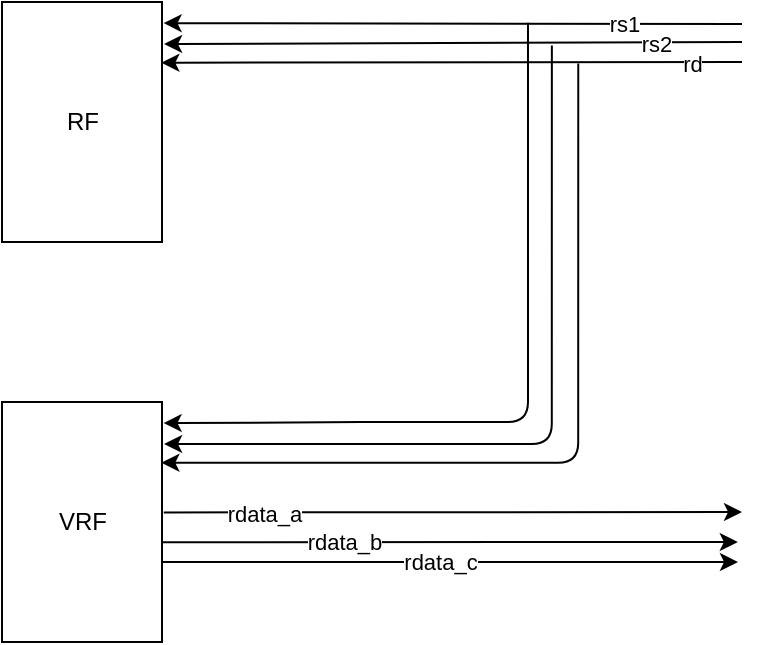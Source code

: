 <mxfile>
    <diagram id="N9JyNn_uKFVy7AtVER5D" name="Page-1">
        <mxGraphModel dx="732" dy="533" grid="1" gridSize="10" guides="1" tooltips="1" connect="1" arrows="1" fold="1" page="1" pageScale="1" pageWidth="850" pageHeight="1100" math="0" shadow="0">
            <root>
                <mxCell id="0"/>
                <mxCell id="1" parent="0"/>
                <mxCell id="10" value="VRF" style="externalPins=0;recursiveResize=0;shadow=0;dashed=0;align=center;html=1;strokeWidth=1;shape=mxgraph.rtl.abstract.entity;container=1;collapsible=0;kind=sequential;drawPins=0;left=3;right=2;bottom=0;top=0;" vertex="1" parent="1">
                    <mxGeometry x="170" y="710" width="80" height="120" as="geometry"/>
                </mxCell>
                <mxCell id="11" value="" style="endArrow=classic;html=1;entryX=1.01;entryY=0.088;entryDx=0;entryDy=0;entryPerimeter=0;exitX=0.63;exitY=-0.48;exitDx=0;exitDy=0;exitPerimeter=0;edgeStyle=orthogonalEdgeStyle;" edge="1" parent="1" source="15" target="10">
                    <mxGeometry width="50" height="50" relative="1" as="geometry">
                        <mxPoint x="380" y="721" as="sourcePoint"/>
                        <mxPoint x="430" y="740" as="targetPoint"/>
                        <Array as="points">
                            <mxPoint x="433" y="720"/>
                            <mxPoint x="360" y="720"/>
                        </Array>
                    </mxGeometry>
                </mxCell>
                <mxCell id="12" value="" style="endArrow=classic;html=1;entryX=1.013;entryY=0.175;entryDx=0;entryDy=0;entryPerimeter=0;exitX=0.671;exitY=1.714;exitDx=0;exitDy=0;exitPerimeter=0;edgeStyle=orthogonalEdgeStyle;" edge="1" parent="1" source="16" target="10">
                    <mxGeometry width="50" height="50" relative="1" as="geometry">
                        <mxPoint x="390" y="730" as="sourcePoint"/>
                        <mxPoint x="261.12" y="737.76" as="targetPoint"/>
                    </mxGeometry>
                </mxCell>
                <mxCell id="13" value="" style="endArrow=classic;html=1;entryX=0.996;entryY=0.253;entryDx=0;entryDy=0;entryPerimeter=0;exitX=0.718;exitY=1.5;exitDx=0;exitDy=0;exitPerimeter=0;edgeStyle=orthogonalEdgeStyle;" edge="1" parent="1" source="17" target="10">
                    <mxGeometry width="50" height="50" relative="1" as="geometry">
                        <mxPoint x="390" y="740" as="sourcePoint"/>
                        <mxPoint x="271.12" y="747.76" as="targetPoint"/>
                        <Array as="points">
                            <mxPoint x="458" y="740"/>
                        </Array>
                    </mxGeometry>
                </mxCell>
                <mxCell id="14" value="RF" style="externalPins=0;recursiveResize=0;shadow=0;dashed=0;align=center;html=1;strokeWidth=1;shape=mxgraph.rtl.abstract.entity;container=1;collapsible=0;kind=sequential;drawPins=0;left=3;right=2;bottom=0;top=0;" vertex="1" parent="1">
                    <mxGeometry x="170" y="510" width="80" height="120" as="geometry"/>
                </mxCell>
                <mxCell id="15" value="" style="endArrow=classic;html=1;entryX=1.01;entryY=0.088;entryDx=0;entryDy=0;entryPerimeter=0;" edge="1" parent="1" target="14">
                    <mxGeometry width="50" height="50" relative="1" as="geometry">
                        <mxPoint x="540" y="521" as="sourcePoint"/>
                        <mxPoint x="430" y="540" as="targetPoint"/>
                    </mxGeometry>
                </mxCell>
                <mxCell id="18" value="rs1" style="edgeLabel;html=1;align=center;verticalAlign=middle;resizable=0;points=[];" vertex="1" connectable="0" parent="15">
                    <mxGeometry x="-0.748" relative="1" as="geometry">
                        <mxPoint x="-23" as="offset"/>
                    </mxGeometry>
                </mxCell>
                <mxCell id="16" value="" style="endArrow=classic;html=1;entryX=1.013;entryY=0.175;entryDx=0;entryDy=0;entryPerimeter=0;" edge="1" parent="1" target="14">
                    <mxGeometry width="50" height="50" relative="1" as="geometry">
                        <mxPoint x="540" y="530" as="sourcePoint"/>
                        <mxPoint x="261.12" y="537.76" as="targetPoint"/>
                    </mxGeometry>
                </mxCell>
                <mxCell id="19" value="rs2" style="edgeLabel;html=1;align=center;verticalAlign=middle;resizable=0;points=[];" vertex="1" connectable="0" parent="16">
                    <mxGeometry x="-0.701" y="1" relative="1" as="geometry">
                        <mxPoint as="offset"/>
                    </mxGeometry>
                </mxCell>
                <mxCell id="17" value="" style="endArrow=classic;html=1;entryX=0.996;entryY=0.253;entryDx=0;entryDy=0;entryPerimeter=0;" edge="1" parent="1" target="14">
                    <mxGeometry width="50" height="50" relative="1" as="geometry">
                        <mxPoint x="540" y="540" as="sourcePoint"/>
                        <mxPoint x="271.12" y="547.76" as="targetPoint"/>
                    </mxGeometry>
                </mxCell>
                <mxCell id="20" value="rd" style="edgeLabel;html=1;align=center;verticalAlign=middle;resizable=0;points=[];" vertex="1" connectable="0" parent="17">
                    <mxGeometry x="-0.829" y="1" relative="1" as="geometry">
                        <mxPoint as="offset"/>
                    </mxGeometry>
                </mxCell>
                <mxCell id="21" value="" style="endArrow=classic;html=1;exitX=1.011;exitY=0.46;exitDx=0;exitDy=0;exitPerimeter=0;" edge="1" parent="1" source="10">
                    <mxGeometry width="50" height="50" relative="1" as="geometry">
                        <mxPoint x="390" y="810" as="sourcePoint"/>
                        <mxPoint x="540" y="765" as="targetPoint"/>
                    </mxGeometry>
                </mxCell>
                <mxCell id="24" value="rdata_a" style="edgeLabel;html=1;align=center;verticalAlign=middle;resizable=0;points=[];" vertex="1" connectable="0" parent="21">
                    <mxGeometry x="-0.657" y="-1" relative="1" as="geometry">
                        <mxPoint as="offset"/>
                    </mxGeometry>
                </mxCell>
                <mxCell id="22" value="" style="endArrow=classic;html=1;exitX=0.999;exitY=0.584;exitDx=0;exitDy=0;exitPerimeter=0;" edge="1" parent="1">
                    <mxGeometry width="50" height="50" relative="1" as="geometry">
                        <mxPoint x="249.92" y="780.08" as="sourcePoint"/>
                        <mxPoint x="537.92" y="780" as="targetPoint"/>
                    </mxGeometry>
                </mxCell>
                <mxCell id="25" value="rdata_b" style="edgeLabel;html=1;align=center;verticalAlign=middle;resizable=0;points=[];" vertex="1" connectable="0" parent="22">
                    <mxGeometry x="-0.441" relative="1" as="geometry">
                        <mxPoint x="10" as="offset"/>
                    </mxGeometry>
                </mxCell>
                <mxCell id="23" value="" style="endArrow=classic;html=1;exitX=0;exitY=0;exitDx=80;exitDy=80;exitPerimeter=0;" edge="1" parent="1" source="10">
                    <mxGeometry width="50" height="50" relative="1" as="geometry">
                        <mxPoint x="250.0" y="790.08" as="sourcePoint"/>
                        <mxPoint x="538" y="790" as="targetPoint"/>
                    </mxGeometry>
                </mxCell>
                <mxCell id="26" value="rdata_c" style="edgeLabel;html=1;align=center;verticalAlign=middle;resizable=0;points=[];" vertex="1" connectable="0" parent="23">
                    <mxGeometry x="-0.038" relative="1" as="geometry">
                        <mxPoint as="offset"/>
                    </mxGeometry>
                </mxCell>
            </root>
        </mxGraphModel>
    </diagram>
</mxfile>